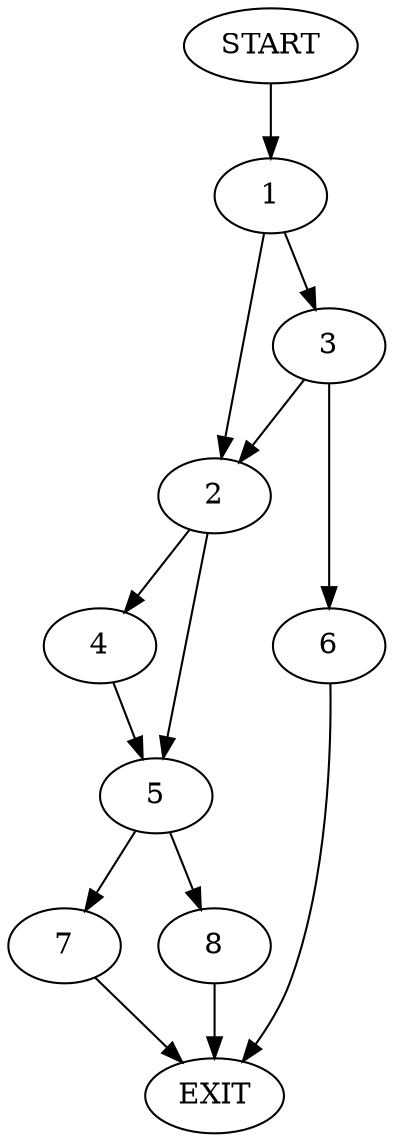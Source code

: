 digraph {
0 [label="START"]
9 [label="EXIT"]
0 -> 1
1 -> 2
1 -> 3
2 -> 4
2 -> 5
3 -> 2
3 -> 6
6 -> 9
5 -> 7
5 -> 8
4 -> 5
7 -> 9
8 -> 9
}
